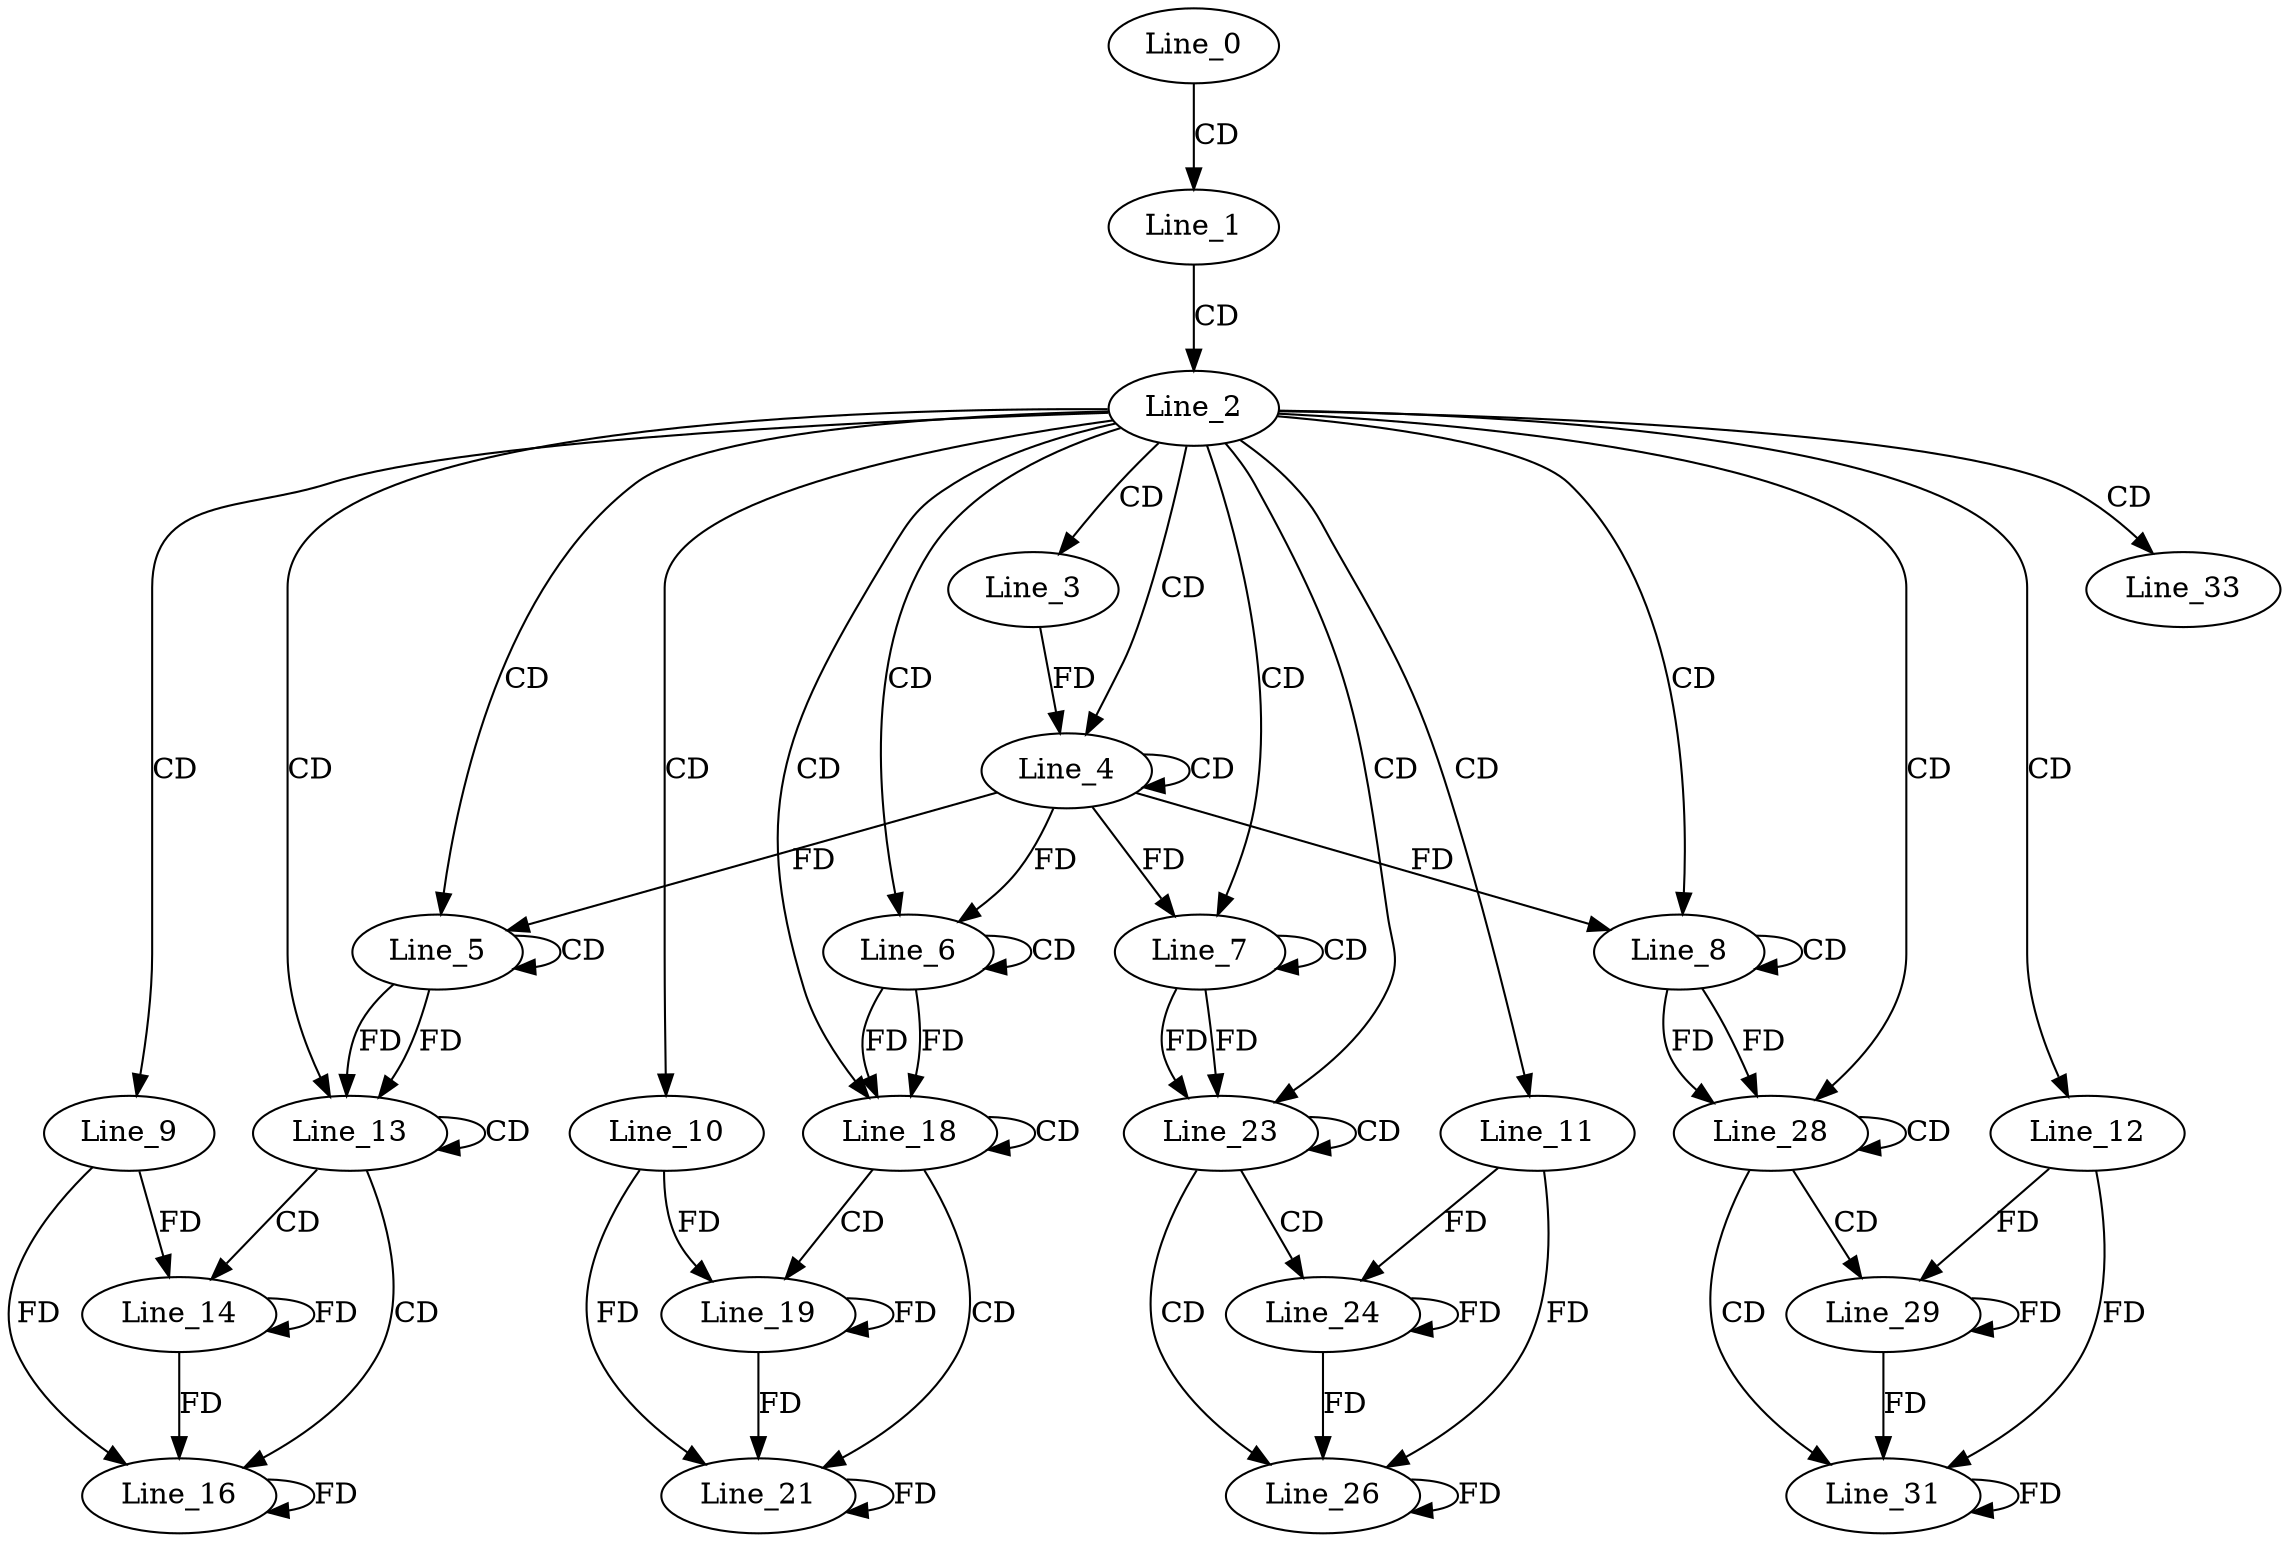digraph G {
  Line_0;
  Line_1;
  Line_2;
  Line_3;
  Line_4;
  Line_4;
  Line_5;
  Line_5;
  Line_6;
  Line_6;
  Line_7;
  Line_7;
  Line_8;
  Line_8;
  Line_9;
  Line_10;
  Line_11;
  Line_12;
  Line_13;
  Line_13;
  Line_14;
  Line_16;
  Line_16;
  Line_18;
  Line_18;
  Line_19;
  Line_21;
  Line_21;
  Line_23;
  Line_23;
  Line_24;
  Line_26;
  Line_26;
  Line_28;
  Line_28;
  Line_29;
  Line_31;
  Line_31;
  Line_33;
  Line_0 -> Line_1 [ label="CD" ];
  Line_1 -> Line_2 [ label="CD" ];
  Line_2 -> Line_3 [ label="CD" ];
  Line_2 -> Line_4 [ label="CD" ];
  Line_4 -> Line_4 [ label="CD" ];
  Line_3 -> Line_4 [ label="FD" ];
  Line_2 -> Line_5 [ label="CD" ];
  Line_5 -> Line_5 [ label="CD" ];
  Line_4 -> Line_5 [ label="FD" ];
  Line_2 -> Line_6 [ label="CD" ];
  Line_6 -> Line_6 [ label="CD" ];
  Line_4 -> Line_6 [ label="FD" ];
  Line_2 -> Line_7 [ label="CD" ];
  Line_7 -> Line_7 [ label="CD" ];
  Line_4 -> Line_7 [ label="FD" ];
  Line_2 -> Line_8 [ label="CD" ];
  Line_8 -> Line_8 [ label="CD" ];
  Line_4 -> Line_8 [ label="FD" ];
  Line_2 -> Line_9 [ label="CD" ];
  Line_2 -> Line_10 [ label="CD" ];
  Line_2 -> Line_11 [ label="CD" ];
  Line_2 -> Line_12 [ label="CD" ];
  Line_2 -> Line_13 [ label="CD" ];
  Line_5 -> Line_13 [ label="FD" ];
  Line_13 -> Line_13 [ label="CD" ];
  Line_5 -> Line_13 [ label="FD" ];
  Line_13 -> Line_14 [ label="CD" ];
  Line_9 -> Line_14 [ label="FD" ];
  Line_14 -> Line_14 [ label="FD" ];
  Line_13 -> Line_16 [ label="CD" ];
  Line_9 -> Line_16 [ label="FD" ];
  Line_14 -> Line_16 [ label="FD" ];
  Line_16 -> Line_16 [ label="FD" ];
  Line_2 -> Line_18 [ label="CD" ];
  Line_6 -> Line_18 [ label="FD" ];
  Line_18 -> Line_18 [ label="CD" ];
  Line_6 -> Line_18 [ label="FD" ];
  Line_18 -> Line_19 [ label="CD" ];
  Line_10 -> Line_19 [ label="FD" ];
  Line_19 -> Line_19 [ label="FD" ];
  Line_18 -> Line_21 [ label="CD" ];
  Line_10 -> Line_21 [ label="FD" ];
  Line_19 -> Line_21 [ label="FD" ];
  Line_21 -> Line_21 [ label="FD" ];
  Line_2 -> Line_23 [ label="CD" ];
  Line_7 -> Line_23 [ label="FD" ];
  Line_23 -> Line_23 [ label="CD" ];
  Line_7 -> Line_23 [ label="FD" ];
  Line_23 -> Line_24 [ label="CD" ];
  Line_11 -> Line_24 [ label="FD" ];
  Line_24 -> Line_24 [ label="FD" ];
  Line_23 -> Line_26 [ label="CD" ];
  Line_11 -> Line_26 [ label="FD" ];
  Line_24 -> Line_26 [ label="FD" ];
  Line_26 -> Line_26 [ label="FD" ];
  Line_2 -> Line_28 [ label="CD" ];
  Line_8 -> Line_28 [ label="FD" ];
  Line_28 -> Line_28 [ label="CD" ];
  Line_8 -> Line_28 [ label="FD" ];
  Line_28 -> Line_29 [ label="CD" ];
  Line_12 -> Line_29 [ label="FD" ];
  Line_29 -> Line_29 [ label="FD" ];
  Line_28 -> Line_31 [ label="CD" ];
  Line_12 -> Line_31 [ label="FD" ];
  Line_29 -> Line_31 [ label="FD" ];
  Line_31 -> Line_31 [ label="FD" ];
  Line_2 -> Line_33 [ label="CD" ];
}
